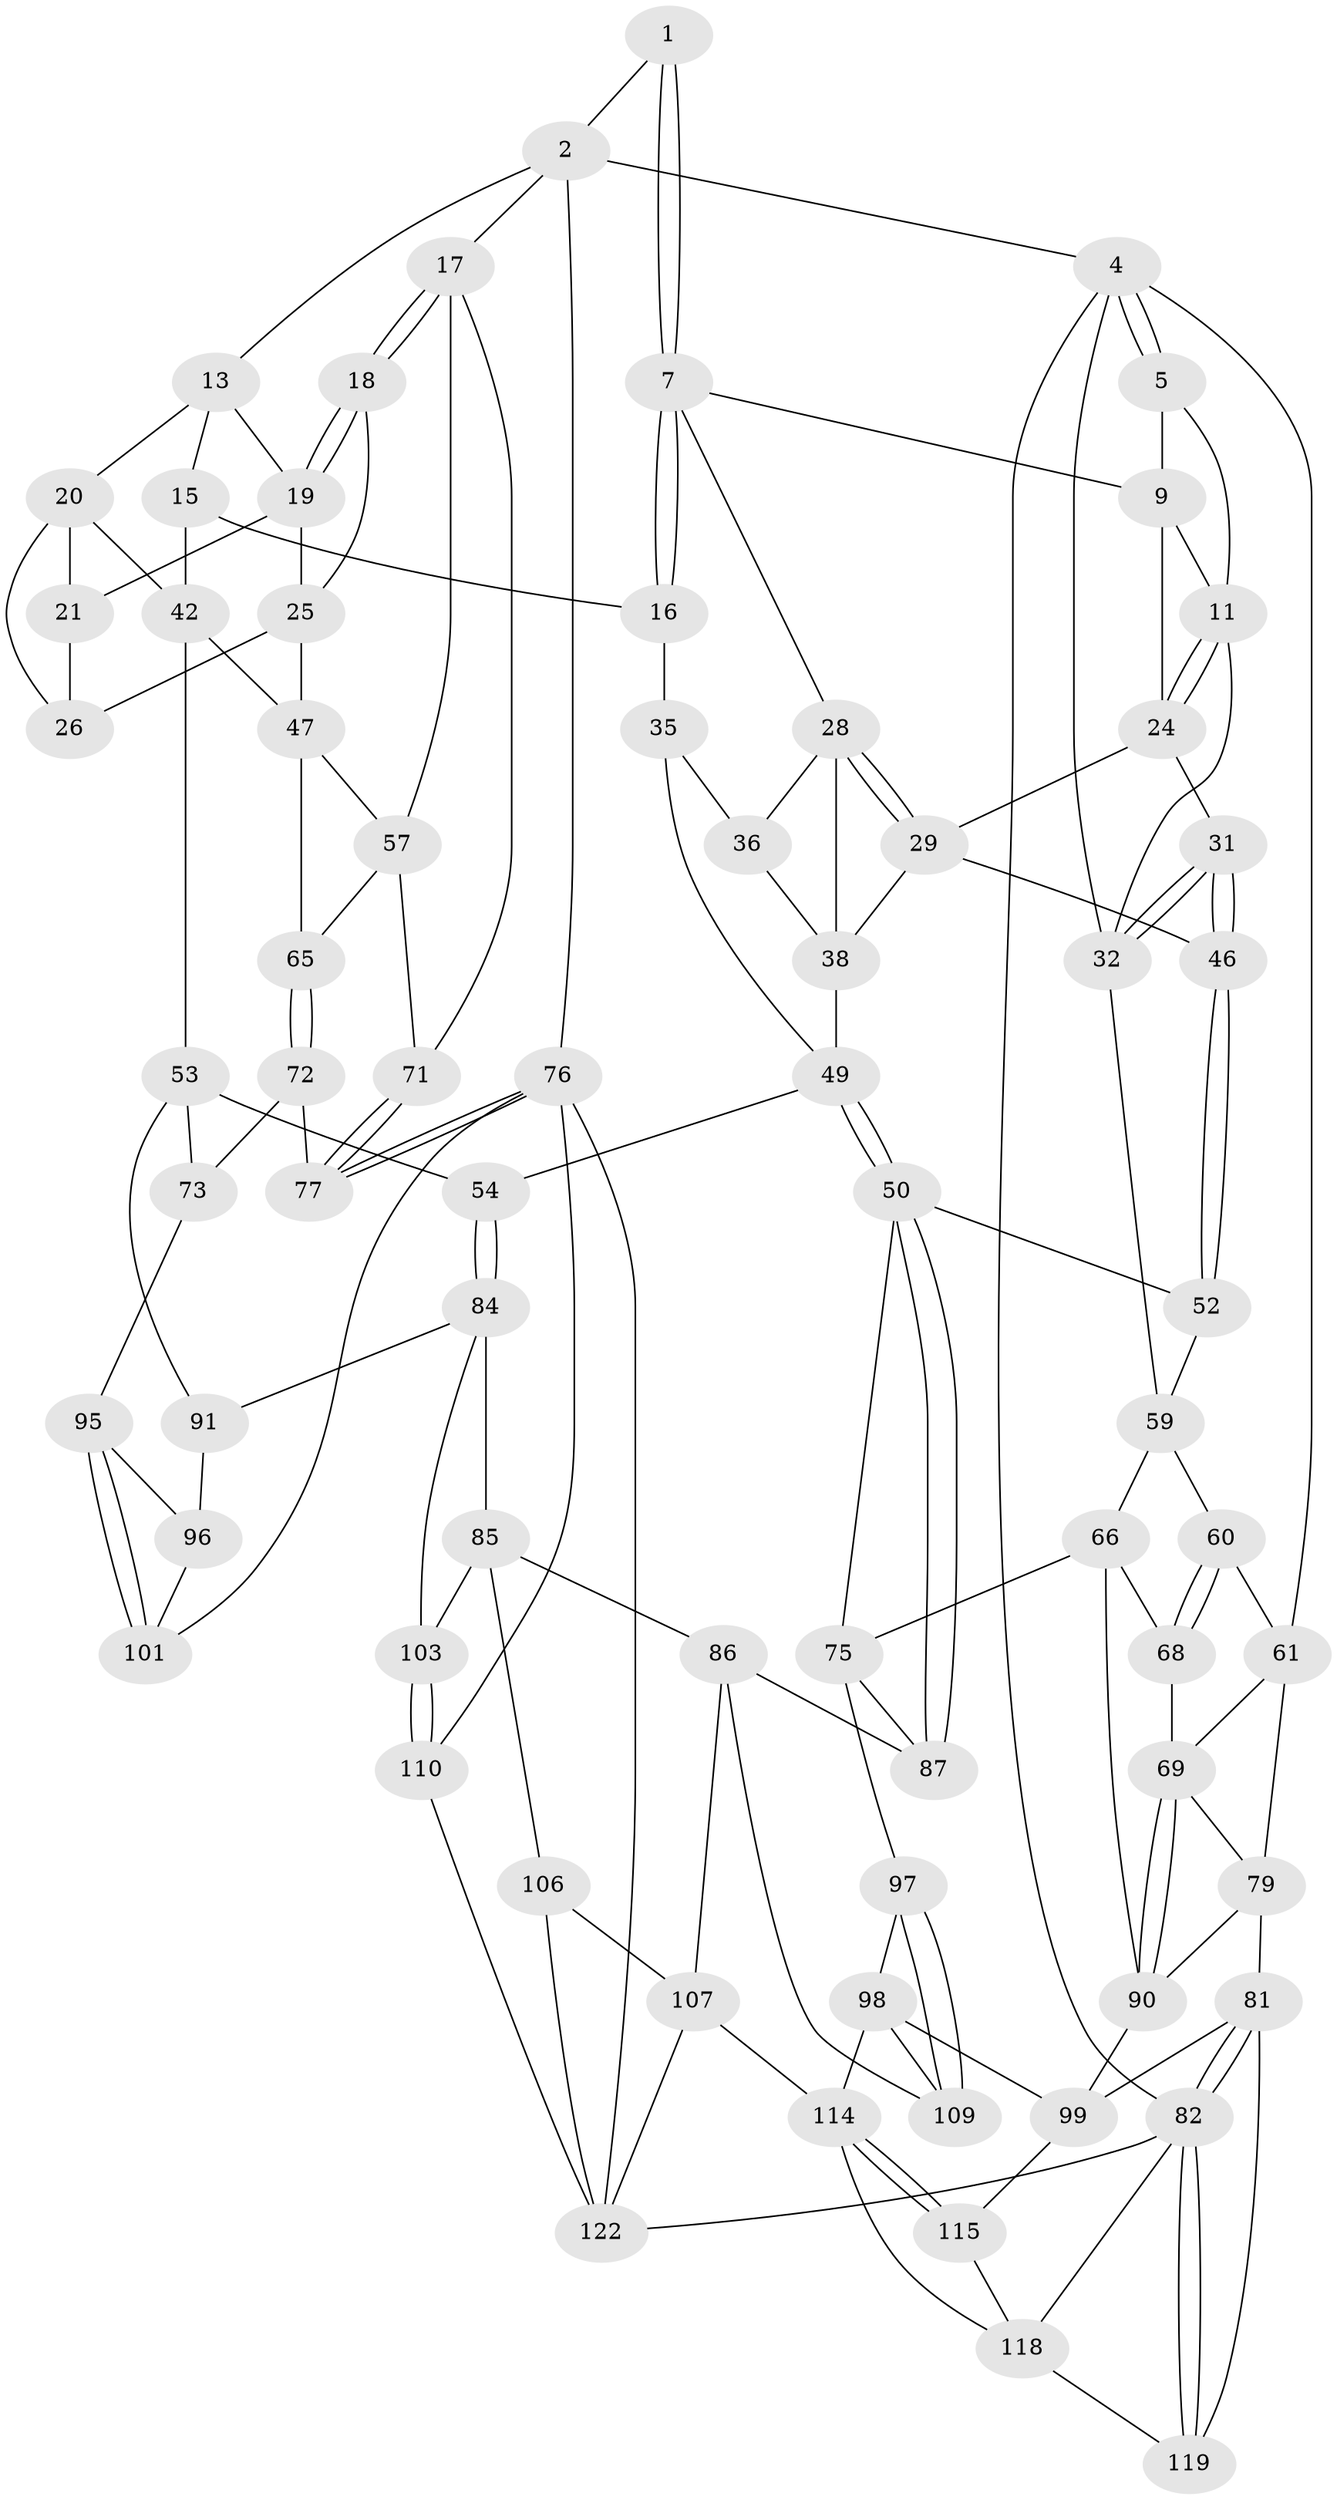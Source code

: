 // original degree distribution, {3: 0.016260162601626018, 4: 0.25203252032520324, 5: 0.5040650406504065, 6: 0.22764227642276422}
// Generated by graph-tools (version 1.1) at 2025/42/03/06/25 10:42:27]
// undirected, 72 vertices, 154 edges
graph export_dot {
graph [start="1"]
  node [color=gray90,style=filled];
  1 [pos="+0.3669584193517873+0"];
  2 [pos="+0.9548225153970826+0",super="+3"];
  4 [pos="+0+0",super="+58"];
  5 [pos="+0.07144410570304374+0",super="+6"];
  7 [pos="+0.47755977048400006+0.08467861565355991",super="+8"];
  9 [pos="+0.37971710846478324+0.14898272798502646",super="+10"];
  11 [pos="+0.24019262985429404+0.20267669009016218",super="+12"];
  13 [pos="+0.8574770298117751+0",super="+14"];
  15 [pos="+0.6003218535187799+0.12665663860002793",super="+44"];
  16 [pos="+0.5945817761152364+0.12751189501344326",super="+34"];
  17 [pos="+1+0.13409064009558663",super="+56"];
  18 [pos="+0.9474532369427044+0.25806230498645516"];
  19 [pos="+0.8445178825541602+0",super="+23"];
  20 [pos="+0.656735873312205+0.16020366910253506",super="+41"];
  21 [pos="+0.72113167127781+0.19363540259505682",super="+22"];
  24 [pos="+0.3692004621581638+0.16218418613760557",super="+30"];
  25 [pos="+0.8651203314445436+0.20564035982295462",super="+27"];
  26 [pos="+0.7761842805673946+0.2567809990541227",super="+40"];
  28 [pos="+0.4561699204117522+0.13083570963494384",super="+37"];
  29 [pos="+0.4008754335125291+0.24911559284150947",super="+39"];
  31 [pos="+0.31016388101752806+0.34079995989853434"];
  32 [pos="+0.20415725751885994+0.27256303964429157",super="+33"];
  35 [pos="+0.5424510907752118+0.2587837905376297"];
  36 [pos="+0.5126419917137487+0.2643307551212375"];
  38 [pos="+0.4497422465449121+0.25697903165069336",super="+45"];
  42 [pos="+0.7262197082562911+0.36100694899075947",super="+43"];
  46 [pos="+0.3108405272646609+0.34132738361054027"];
  47 [pos="+0.891078919367866+0.314511023756509",super="+48"];
  49 [pos="+0.45690979567689677+0.413207885002832",super="+55"];
  50 [pos="+0.3683559701861158+0.4286157399504585",super="+51"];
  52 [pos="+0.3129648181380064+0.345220956619873"];
  53 [pos="+0.6592222485257607+0.45221962977441404",super="+74"];
  54 [pos="+0.6308848163969998+0.46166093746162984"];
  57 [pos="+0.9580926246848565+0.3881345014437981",super="+64"];
  59 [pos="+0.15199271059574007+0.36990426416173994",super="+63"];
  60 [pos="+0.08145224702246591+0.41353485183722793"];
  61 [pos="+0.013872998284347732+0.40827625171357707",super="+62"];
  65 [pos="+0.8945810850684117+0.46840265823112404"];
  66 [pos="+0.1670931597121383+0.5327344423383096",super="+67"];
  68 [pos="+0.1277959356364255+0.5316893614342233"];
  69 [pos="+0.05275816673983207+0.5221908028815656",super="+70"];
  71 [pos="+1+0.5660764160306277"];
  72 [pos="+0.8919876929794802+0.488847719675015",super="+78"];
  73 [pos="+0.7486835927885016+0.4961363302687038",super="+88"];
  75 [pos="+0.19340209021012736+0.5292286670069939",super="+89"];
  76 [pos="+1+0.7796150320694919",super="+100"];
  77 [pos="+1+0.5873237063700197"];
  79 [pos="+0+0.556972447263307",super="+80"];
  81 [pos="+0+0.8245550831878301",super="+112"];
  82 [pos="+0+1",super="+83"];
  84 [pos="+0.5612038109055879+0.5856082036537767",super="+93"];
  85 [pos="+0.5113490707282115+0.608139871947681",super="+105"];
  86 [pos="+0.4768127742372916+0.6114443441110238",super="+108"];
  87 [pos="+0.38797628636865156+0.5877563309396724"];
  90 [pos="+0.016005207191938983+0.6170021021170919",super="+94"];
  91 [pos="+0.6818413642337363+0.4912250589590516",super="+92"];
  95 [pos="+0.8644246063393582+0.6025642127385524"];
  96 [pos="+0.7957255305860926+0.6065066892354677",super="+102"];
  97 [pos="+0.33700832424548677+0.6502846737585487"];
  98 [pos="+0.17545516041822226+0.7216064432679492",super="+113"];
  99 [pos="+0.14016604614976558+0.7207537435551106",super="+111"];
  101 [pos="+0.9190168938423983+0.7856619942498212"];
  103 [pos="+0.6189696774549802+0.7882950890747833",super="+104"];
  106 [pos="+0.5316380160760404+0.8589579028471658"];
  107 [pos="+0.5298138432236772+0.8599316332052609",super="+116"];
  109 [pos="+0.38895652720926394+0.7629340722655358"];
  110 [pos="+0.9016821397728529+0.8340375194060655",super="+121"];
  114 [pos="+0.27836229058695183+0.9872381009037692",super="+117"];
  115 [pos="+0.13539602593570957+0.8214559207762462"];
  118 [pos="+0.10533198980362357+0.859894252367763",super="+120"];
  119 [pos="+0.0835734342503491+0.8674495361064559"];
  122 [pos="+0.8043330903189685+1",super="+123"];
  1 -- 2;
  1 -- 7;
  1 -- 7;
  2 -- 13;
  2 -- 17;
  2 -- 4;
  2 -- 76;
  4 -- 5;
  4 -- 5;
  4 -- 82;
  4 -- 32;
  4 -- 61;
  5 -- 11;
  5 -- 9;
  7 -- 16;
  7 -- 16;
  7 -- 9;
  7 -- 28;
  9 -- 24;
  9 -- 11;
  11 -- 24;
  11 -- 24;
  11 -- 32;
  13 -- 19;
  13 -- 20;
  13 -- 15;
  15 -- 16 [weight=2];
  15 -- 42;
  16 -- 35;
  17 -- 18;
  17 -- 18;
  17 -- 71;
  17 -- 57;
  18 -- 19;
  18 -- 19;
  18 -- 25;
  19 -- 25;
  19 -- 21;
  20 -- 21;
  20 -- 26;
  20 -- 42;
  21 -- 26 [weight=2];
  24 -- 29;
  24 -- 31;
  25 -- 26;
  25 -- 47;
  28 -- 29;
  28 -- 29;
  28 -- 38;
  28 -- 36;
  29 -- 46;
  29 -- 38;
  31 -- 32;
  31 -- 32;
  31 -- 46;
  31 -- 46;
  32 -- 59;
  35 -- 36;
  35 -- 49;
  36 -- 38;
  38 -- 49;
  42 -- 47;
  42 -- 53;
  46 -- 52;
  46 -- 52;
  47 -- 57;
  47 -- 65;
  49 -- 50;
  49 -- 50;
  49 -- 54;
  50 -- 87;
  50 -- 87;
  50 -- 75;
  50 -- 52;
  52 -- 59;
  53 -- 54;
  53 -- 73;
  53 -- 91;
  54 -- 84;
  54 -- 84;
  57 -- 65;
  57 -- 71;
  59 -- 60;
  59 -- 66;
  60 -- 61;
  60 -- 68;
  60 -- 68;
  61 -- 79;
  61 -- 69;
  65 -- 72;
  65 -- 72;
  66 -- 75;
  66 -- 68;
  66 -- 90;
  68 -- 69;
  69 -- 90;
  69 -- 90;
  69 -- 79;
  71 -- 77;
  71 -- 77;
  72 -- 73 [weight=2];
  72 -- 77;
  73 -- 95;
  75 -- 97;
  75 -- 87;
  76 -- 77;
  76 -- 77;
  76 -- 122;
  76 -- 101;
  76 -- 110;
  79 -- 81;
  79 -- 90;
  81 -- 82;
  81 -- 82;
  81 -- 99;
  81 -- 119;
  82 -- 119;
  82 -- 119;
  82 -- 122;
  82 -- 118;
  84 -- 85;
  84 -- 91;
  84 -- 103;
  85 -- 86;
  85 -- 106;
  85 -- 103;
  86 -- 87;
  86 -- 107;
  86 -- 109;
  90 -- 99;
  91 -- 96 [weight=2];
  95 -- 96;
  95 -- 101;
  95 -- 101;
  96 -- 101;
  97 -- 98;
  97 -- 109;
  97 -- 109;
  98 -- 99;
  98 -- 109;
  98 -- 114;
  99 -- 115;
  103 -- 110 [weight=2];
  103 -- 110;
  106 -- 107;
  106 -- 122;
  107 -- 114;
  107 -- 122;
  110 -- 122;
  114 -- 115;
  114 -- 115;
  114 -- 118;
  115 -- 118;
  118 -- 119;
}
